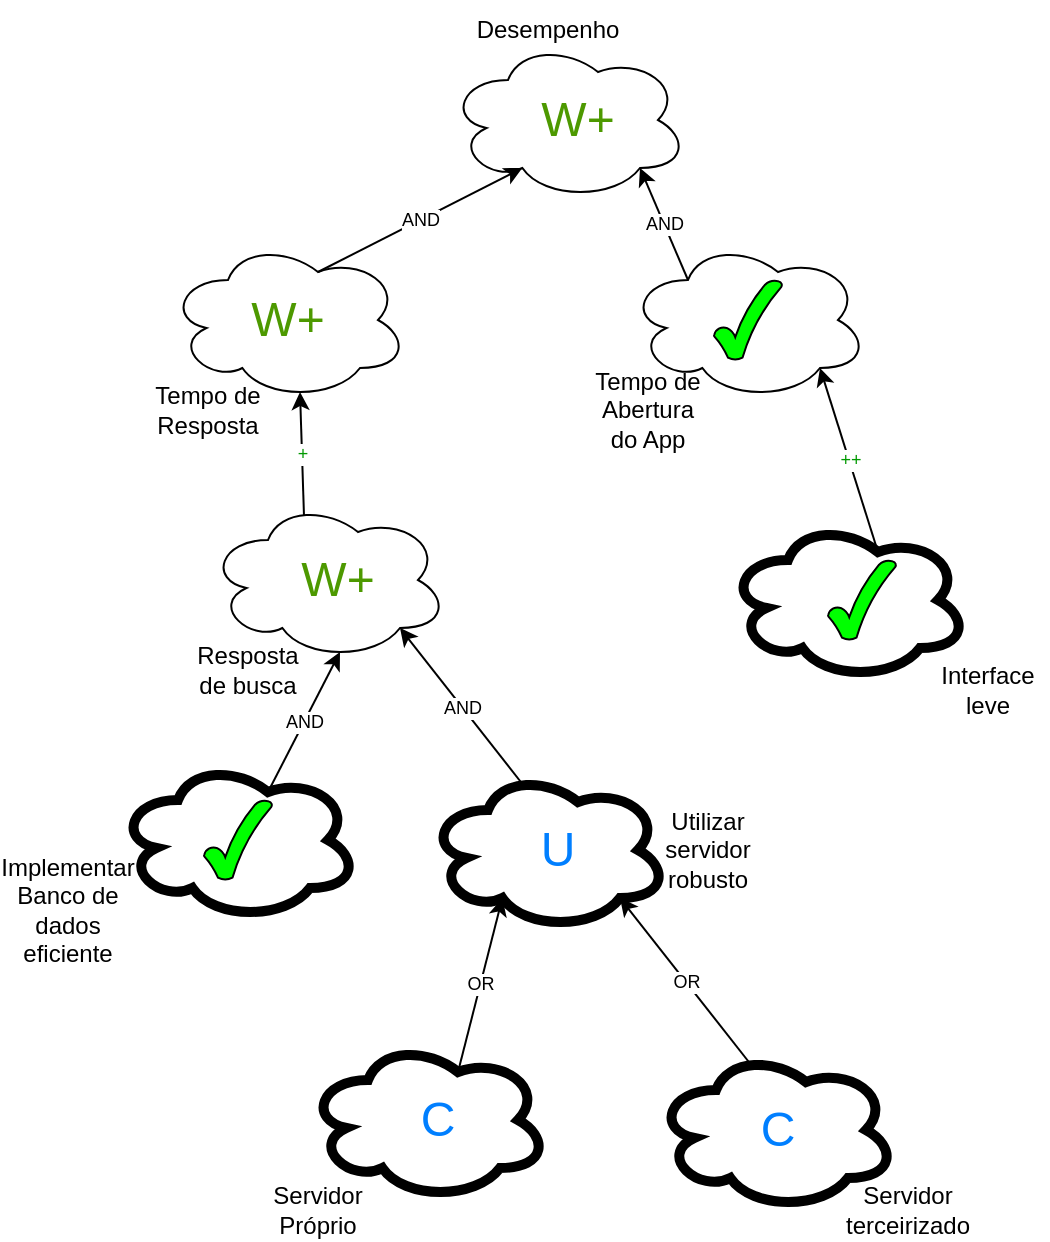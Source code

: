 <mxfile version="17.0.0" type="device"><diagram id="KLsy7RNBrIzF55T_I43P" name="Page-1"><mxGraphModel dx="1108" dy="429" grid="1" gridSize="10" guides="1" tooltips="1" connect="1" arrows="1" fold="1" page="1" pageScale="1" pageWidth="827" pageHeight="1169" math="0" shadow="0"><root><mxCell id="0"/><mxCell id="1" parent="0"/><mxCell id="UovqBp4WDYCE67cMoKKW-1" value="" style="ellipse;shape=cloud;whiteSpace=wrap;html=1;imageBorder=none;" parent="1" vertex="1"><mxGeometry x="310" y="40" width="120" height="80" as="geometry"/></mxCell><mxCell id="UovqBp4WDYCE67cMoKKW-2" value="Desempenho" style="text;html=1;strokeColor=none;fillColor=none;align=center;verticalAlign=middle;whiteSpace=wrap;rounded=0;" parent="1" vertex="1"><mxGeometry x="330" y="20" width="60" height="30" as="geometry"/></mxCell><mxCell id="UovqBp4WDYCE67cMoKKW-9" value="" style="group" parent="1" vertex="1" connectable="0"><mxGeometry x="160" y="140" width="130" height="100" as="geometry"/></mxCell><mxCell id="UovqBp4WDYCE67cMoKKW-7" value="" style="ellipse;shape=cloud;whiteSpace=wrap;html=1;imageBorder=none;" parent="UovqBp4WDYCE67cMoKKW-9" vertex="1"><mxGeometry x="10" width="120" height="80" as="geometry"/></mxCell><mxCell id="UovqBp4WDYCE67cMoKKW-8" value="Tempo de Resposta" style="text;html=1;strokeColor=none;fillColor=none;align=center;verticalAlign=middle;whiteSpace=wrap;rounded=0;" parent="UovqBp4WDYCE67cMoKKW-9" vertex="1"><mxGeometry y="70" width="60" height="30" as="geometry"/></mxCell><mxCell id="dvG6-mUgA5GdKdVULyfI-8" value="&lt;font style=&quot;font-size: 24px&quot; color=&quot;#4d9900&quot;&gt;W+&lt;/font&gt;" style="text;html=1;strokeColor=none;fillColor=none;align=center;verticalAlign=middle;whiteSpace=wrap;rounded=0;labelBackgroundColor=none;fontSize=9;fontColor=#000000;" vertex="1" parent="UovqBp4WDYCE67cMoKKW-9"><mxGeometry x="55" y="30" width="30" height="20" as="geometry"/></mxCell><mxCell id="UovqBp4WDYCE67cMoKKW-10" value="" style="group" parent="1" vertex="1" connectable="0"><mxGeometry x="180" y="270" width="130" height="100" as="geometry"/></mxCell><mxCell id="UovqBp4WDYCE67cMoKKW-11" value="" style="ellipse;shape=cloud;whiteSpace=wrap;html=1;imageBorder=none;" parent="UovqBp4WDYCE67cMoKKW-10" vertex="1"><mxGeometry x="10" width="120" height="80" as="geometry"/></mxCell><mxCell id="UovqBp4WDYCE67cMoKKW-12" value="Resposta de busca" style="text;html=1;strokeColor=none;fillColor=none;align=center;verticalAlign=middle;whiteSpace=wrap;rounded=0;" parent="UovqBp4WDYCE67cMoKKW-10" vertex="1"><mxGeometry y="70" width="60" height="30" as="geometry"/></mxCell><mxCell id="dvG6-mUgA5GdKdVULyfI-6" value="&lt;font style=&quot;font-size: 24px&quot; color=&quot;#4d9900&quot;&gt;W+&lt;/font&gt;" style="text;html=1;strokeColor=none;fillColor=none;align=center;verticalAlign=middle;whiteSpace=wrap;rounded=0;labelBackgroundColor=none;fontSize=9;fontColor=#000000;" vertex="1" parent="UovqBp4WDYCE67cMoKKW-10"><mxGeometry x="60" y="30" width="30" height="20" as="geometry"/></mxCell><mxCell id="UovqBp4WDYCE67cMoKKW-16" value="" style="group" parent="1" vertex="1" connectable="0"><mxGeometry x="390" y="140" width="130" height="100" as="geometry"/></mxCell><mxCell id="UovqBp4WDYCE67cMoKKW-17" value="" style="ellipse;shape=cloud;whiteSpace=wrap;html=1;imageBorder=none;" parent="UovqBp4WDYCE67cMoKKW-16" vertex="1"><mxGeometry x="10" width="120" height="80" as="geometry"/></mxCell><mxCell id="UovqBp4WDYCE67cMoKKW-18" value="Tempo de Abertura do App" style="text;html=1;strokeColor=none;fillColor=none;align=center;verticalAlign=middle;whiteSpace=wrap;rounded=0;" parent="UovqBp4WDYCE67cMoKKW-16" vertex="1"><mxGeometry x="-10" y="70" width="60" height="30" as="geometry"/></mxCell><mxCell id="dvG6-mUgA5GdKdVULyfI-7" value="" style="verticalLabelPosition=bottom;verticalAlign=top;html=1;shape=mxgraph.basic.tick;labelBackgroundColor=none;fontSize=9;fontColor=#000000;strokeColor=#000000;fillColor=#00FF00;" vertex="1" parent="UovqBp4WDYCE67cMoKKW-16"><mxGeometry x="53" y="20" width="34" height="40" as="geometry"/></mxCell><mxCell id="UovqBp4WDYCE67cMoKKW-19" value="AND" style="endArrow=classic;html=1;rounded=0;fontSize=9;fontColor=#000000;entryX=0.31;entryY=0.8;entryDx=0;entryDy=0;entryPerimeter=0;exitX=0.625;exitY=0.2;exitDx=0;exitDy=0;exitPerimeter=0;" parent="1" source="UovqBp4WDYCE67cMoKKW-7" target="UovqBp4WDYCE67cMoKKW-1" edge="1"><mxGeometry relative="1" as="geometry"><mxPoint x="70" y="-100" as="sourcePoint"/><mxPoint x="490" y="200" as="targetPoint"/></mxGeometry></mxCell><mxCell id="UovqBp4WDYCE67cMoKKW-20" value="AND" style="endArrow=classic;html=1;rounded=0;fontSize=9;fontColor=#000000;entryX=0.8;entryY=0.8;entryDx=0;entryDy=0;entryPerimeter=0;exitX=0.25;exitY=0.25;exitDx=0;exitDy=0;exitPerimeter=0;" parent="1" source="UovqBp4WDYCE67cMoKKW-17" target="UovqBp4WDYCE67cMoKKW-1" edge="1"><mxGeometry relative="1" as="geometry"><mxPoint x="305" y="176" as="sourcePoint"/><mxPoint x="357.2" y="114" as="targetPoint"/></mxGeometry></mxCell><mxCell id="UovqBp4WDYCE67cMoKKW-21" value="&lt;font color=&quot;#009900&quot;&gt;+&lt;/font&gt;" style="endArrow=classic;html=1;rounded=0;fontSize=9;fontColor=#000000;entryX=0.55;entryY=0.95;entryDx=0;entryDy=0;entryPerimeter=0;exitX=0.4;exitY=0.1;exitDx=0;exitDy=0;exitPerimeter=0;" parent="1" source="UovqBp4WDYCE67cMoKKW-11" target="UovqBp4WDYCE67cMoKKW-7" edge="1"><mxGeometry relative="1" as="geometry"><mxPoint x="70" y="-100" as="sourcePoint"/><mxPoint x="150" y="440" as="targetPoint"/></mxGeometry></mxCell><mxCell id="UovqBp4WDYCE67cMoKKW-25" value="AND" style="endArrow=classic;html=1;rounded=0;fontSize=9;fontColor=#000000;exitX=0.625;exitY=0.2;exitDx=0;exitDy=0;exitPerimeter=0;entryX=0.55;entryY=0.95;entryDx=0;entryDy=0;entryPerimeter=0;" parent="1" source="UovqBp4WDYCE67cMoKKW-23" target="UovqBp4WDYCE67cMoKKW-11" edge="1"><mxGeometry relative="1" as="geometry"><mxPoint x="90" y="320" as="sourcePoint"/><mxPoint x="90" y="320" as="targetPoint"/></mxGeometry></mxCell><mxCell id="UovqBp4WDYCE67cMoKKW-26" value="" style="group" parent="1" vertex="1" connectable="0"><mxGeometry x="90" y="400" width="175" height="90" as="geometry"/></mxCell><mxCell id="UovqBp4WDYCE67cMoKKW-23" value="" style="ellipse;shape=cloud;whiteSpace=wrap;html=1;strokeColor=#000000;strokeWidth=5;" parent="UovqBp4WDYCE67cMoKKW-26" vertex="1"><mxGeometry x="55" width="120" height="80" as="geometry"/></mxCell><mxCell id="UovqBp4WDYCE67cMoKKW-24" value="Implementar Banco de dados eficiente" style="text;html=1;strokeColor=none;fillColor=none;align=center;verticalAlign=middle;whiteSpace=wrap;rounded=0;" parent="UovqBp4WDYCE67cMoKKW-26" vertex="1"><mxGeometry y="60" width="60" height="30" as="geometry"/></mxCell><mxCell id="dvG6-mUgA5GdKdVULyfI-4" value="" style="verticalLabelPosition=bottom;verticalAlign=top;html=1;shape=mxgraph.basic.tick;labelBackgroundColor=none;fontSize=9;fontColor=#000000;strokeColor=#000000;fillColor=#00FF00;" vertex="1" parent="UovqBp4WDYCE67cMoKKW-26"><mxGeometry x="98" y="20" width="34" height="40" as="geometry"/></mxCell><mxCell id="UovqBp4WDYCE67cMoKKW-27" value="" style="ellipse;shape=cloud;whiteSpace=wrap;html=1;strokeColor=#000000;strokeWidth=5;" parent="1" vertex="1"><mxGeometry x="300" y="405" width="120" height="80" as="geometry"/></mxCell><mxCell id="UovqBp4WDYCE67cMoKKW-28" value="AND" style="endArrow=classic;html=1;rounded=0;fontSize=9;fontColor=#000000;exitX=0.4;exitY=0.1;exitDx=0;exitDy=0;exitPerimeter=0;entryX=0.8;entryY=0.8;entryDx=0;entryDy=0;entryPerimeter=0;" parent="1" source="UovqBp4WDYCE67cMoKKW-27" target="UovqBp4WDYCE67cMoKKW-11" edge="1"><mxGeometry relative="1" as="geometry"><mxPoint x="360" y="305" as="sourcePoint"/><mxPoint x="360" y="305" as="targetPoint"/></mxGeometry></mxCell><mxCell id="UovqBp4WDYCE67cMoKKW-29" value="Utilizar servidor robusto" style="text;html=1;strokeColor=none;fillColor=none;align=center;verticalAlign=middle;whiteSpace=wrap;rounded=0;" parent="1" vertex="1"><mxGeometry x="410" y="430" width="60" height="30" as="geometry"/></mxCell><mxCell id="UovqBp4WDYCE67cMoKKW-30" value="" style="ellipse;shape=cloud;whiteSpace=wrap;html=1;strokeColor=#000000;strokeWidth=5;" parent="1" vertex="1"><mxGeometry x="240" y="540" width="120" height="80" as="geometry"/></mxCell><mxCell id="UovqBp4WDYCE67cMoKKW-31" value="Servidor Próprio" style="text;html=1;strokeColor=none;fillColor=none;align=center;verticalAlign=middle;whiteSpace=wrap;rounded=0;" parent="1" vertex="1"><mxGeometry x="215" y="610" width="60" height="30" as="geometry"/></mxCell><mxCell id="UovqBp4WDYCE67cMoKKW-32" value="OR" style="endArrow=classic;html=1;rounded=0;fontSize=9;fontColor=#000000;exitX=0.625;exitY=0.2;exitDx=0;exitDy=0;exitPerimeter=0;entryX=0.31;entryY=0.8;entryDx=0;entryDy=0;entryPerimeter=0;" parent="1" source="UovqBp4WDYCE67cMoKKW-30" target="UovqBp4WDYCE67cMoKKW-27" edge="1"><mxGeometry relative="1" as="geometry"><mxPoint x="300" y="440" as="sourcePoint"/><mxPoint x="300" y="440" as="targetPoint"/></mxGeometry></mxCell><mxCell id="UovqBp4WDYCE67cMoKKW-33" value="" style="ellipse;shape=cloud;whiteSpace=wrap;html=1;strokeColor=#000000;strokeWidth=5;" parent="1" vertex="1"><mxGeometry x="414" y="545" width="120" height="80" as="geometry"/></mxCell><mxCell id="UovqBp4WDYCE67cMoKKW-34" value="OR" style="endArrow=classic;html=1;rounded=0;fontSize=9;fontColor=#000000;exitX=0.4;exitY=0.1;exitDx=0;exitDy=0;exitPerimeter=0;entryX=0.8;entryY=0.8;entryDx=0;entryDy=0;entryPerimeter=0;" parent="1" source="UovqBp4WDYCE67cMoKKW-33" target="UovqBp4WDYCE67cMoKKW-27" edge="1"><mxGeometry relative="1" as="geometry"><mxPoint x="474" y="445" as="sourcePoint"/><mxPoint x="474" y="445" as="targetPoint"/></mxGeometry></mxCell><mxCell id="UovqBp4WDYCE67cMoKKW-35" value="Servidor terceirizado" style="text;html=1;strokeColor=none;fillColor=none;align=center;verticalAlign=middle;whiteSpace=wrap;rounded=0;" parent="1" vertex="1"><mxGeometry x="510" y="610" width="60" height="30" as="geometry"/></mxCell><mxCell id="UovqBp4WDYCE67cMoKKW-36" value="" style="ellipse;shape=cloud;whiteSpace=wrap;html=1;strokeColor=#000000;strokeWidth=5;" parent="1" vertex="1"><mxGeometry x="450" y="280" width="120" height="80" as="geometry"/></mxCell><mxCell id="UovqBp4WDYCE67cMoKKW-38" value="Interface leve" style="text;html=1;strokeColor=none;fillColor=none;align=center;verticalAlign=middle;whiteSpace=wrap;rounded=0;" parent="1" vertex="1"><mxGeometry x="550" y="350" width="60" height="30" as="geometry"/></mxCell><mxCell id="UovqBp4WDYCE67cMoKKW-39" value="&lt;font color=&quot;#009900&quot;&gt;++&lt;/font&gt;" style="endArrow=classic;html=1;rounded=0;fontSize=9;fontColor=#000000;exitX=0.625;exitY=0.2;exitDx=0;exitDy=0;exitPerimeter=0;entryX=0.8;entryY=0.8;entryDx=0;entryDy=0;entryPerimeter=0;" parent="1" source="UovqBp4WDYCE67cMoKKW-36" target="UovqBp4WDYCE67cMoKKW-17" edge="1"><mxGeometry relative="1" as="geometry"><mxPoint x="510" y="180" as="sourcePoint"/><mxPoint x="510" y="180" as="targetPoint"/></mxGeometry></mxCell><mxCell id="dvG6-mUgA5GdKdVULyfI-1" value="&lt;font style=&quot;font-size: 24px&quot; color=&quot;#007fff&quot;&gt;U&lt;br&gt;&lt;/font&gt;" style="text;html=1;strokeColor=none;fillColor=none;align=center;verticalAlign=middle;whiteSpace=wrap;rounded=0;labelBackgroundColor=none;fontSize=9;fontColor=#000000;" vertex="1" parent="1"><mxGeometry x="350" y="435" width="30" height="20" as="geometry"/></mxCell><mxCell id="dvG6-mUgA5GdKdVULyfI-2" value="&lt;font style=&quot;font-size: 24px&quot; color=&quot;#007fff&quot;&gt;C&lt;/font&gt;" style="text;html=1;strokeColor=none;fillColor=none;align=center;verticalAlign=middle;whiteSpace=wrap;rounded=0;labelBackgroundColor=none;fontSize=9;fontColor=#000000;" vertex="1" parent="1"><mxGeometry x="290" y="570" width="30" height="20" as="geometry"/></mxCell><mxCell id="dvG6-mUgA5GdKdVULyfI-3" value="&lt;font style=&quot;font-size: 24px&quot; color=&quot;#007fff&quot;&gt;C&lt;/font&gt;" style="text;html=1;strokeColor=none;fillColor=none;align=center;verticalAlign=middle;whiteSpace=wrap;rounded=0;labelBackgroundColor=none;fontSize=9;fontColor=#000000;" vertex="1" parent="1"><mxGeometry x="460" y="575" width="30" height="20" as="geometry"/></mxCell><mxCell id="dvG6-mUgA5GdKdVULyfI-5" value="" style="verticalLabelPosition=bottom;verticalAlign=top;html=1;shape=mxgraph.basic.tick;labelBackgroundColor=none;fontSize=9;fontColor=#000000;strokeColor=#000000;fillColor=#00FF00;" vertex="1" parent="1"><mxGeometry x="500" y="300" width="34" height="40" as="geometry"/></mxCell><mxCell id="dvG6-mUgA5GdKdVULyfI-9" value="&lt;font style=&quot;font-size: 24px&quot; color=&quot;#4d9900&quot;&gt;W+&lt;/font&gt;" style="text;html=1;strokeColor=none;fillColor=none;align=center;verticalAlign=middle;whiteSpace=wrap;rounded=0;labelBackgroundColor=none;fontSize=9;fontColor=#000000;" vertex="1" parent="1"><mxGeometry x="360" y="70" width="30" height="20" as="geometry"/></mxCell></root></mxGraphModel></diagram></mxfile>